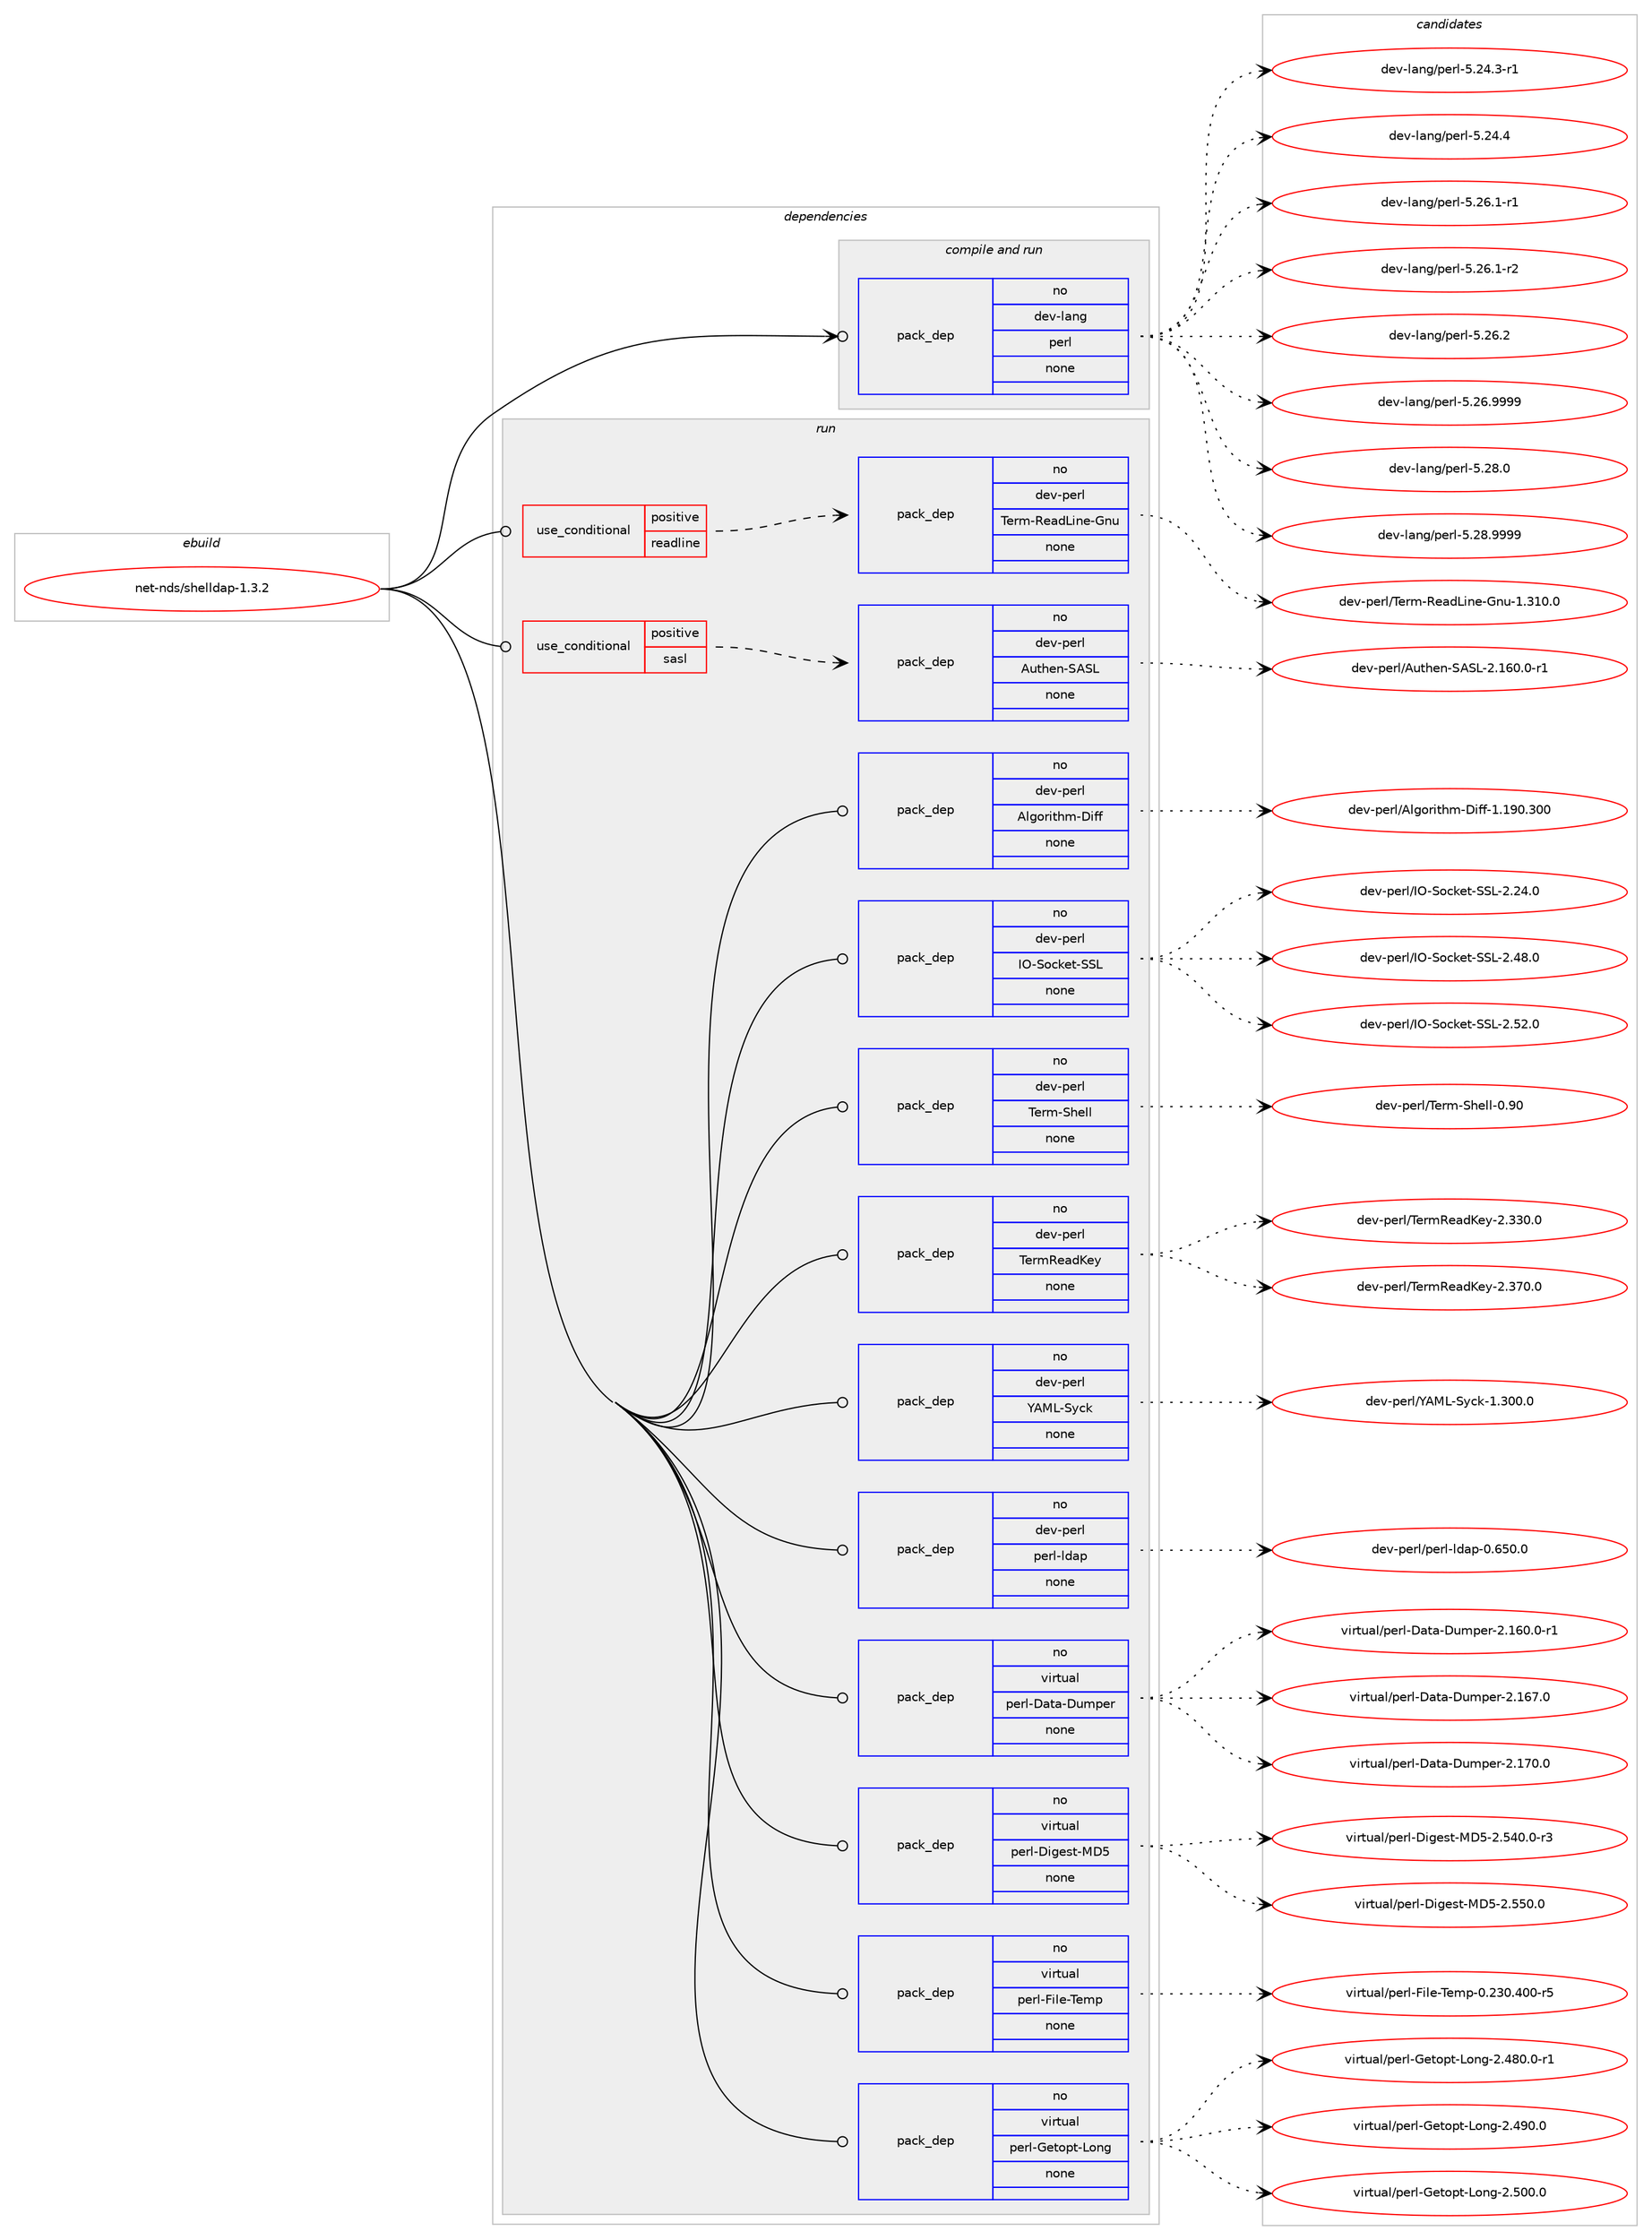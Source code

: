 digraph prolog {

# *************
# Graph options
# *************

newrank=true;
concentrate=true;
compound=true;
graph [rankdir=LR,fontname=Helvetica,fontsize=10,ranksep=1.5];#, ranksep=2.5, nodesep=0.2];
edge  [arrowhead=vee];
node  [fontname=Helvetica,fontsize=10];

# **********
# The ebuild
# **********

subgraph cluster_leftcol {
color=gray;
rank=same;
label=<<i>ebuild</i>>;
id [label="net-nds/shelldap-1.3.2", color=red, width=4, href="../net-nds/shelldap-1.3.2.svg"];
}

# ****************
# The dependencies
# ****************

subgraph cluster_midcol {
color=gray;
label=<<i>dependencies</i>>;
subgraph cluster_compile {
fillcolor="#eeeeee";
style=filled;
label=<<i>compile</i>>;
}
subgraph cluster_compileandrun {
fillcolor="#eeeeee";
style=filled;
label=<<i>compile and run</i>>;
subgraph pack6443 {
dependency8337 [label=<<TABLE BORDER="0" CELLBORDER="1" CELLSPACING="0" CELLPADDING="4" WIDTH="220"><TR><TD ROWSPAN="6" CELLPADDING="30">pack_dep</TD></TR><TR><TD WIDTH="110">no</TD></TR><TR><TD>dev-lang</TD></TR><TR><TD>perl</TD></TR><TR><TD>none</TD></TR><TR><TD></TD></TR></TABLE>>, shape=none, color=blue];
}
id:e -> dependency8337:w [weight=20,style="solid",arrowhead="odotvee"];
}
subgraph cluster_run {
fillcolor="#eeeeee";
style=filled;
label=<<i>run</i>>;
subgraph cond1710 {
dependency8338 [label=<<TABLE BORDER="0" CELLBORDER="1" CELLSPACING="0" CELLPADDING="4"><TR><TD ROWSPAN="3" CELLPADDING="10">use_conditional</TD></TR><TR><TD>positive</TD></TR><TR><TD>readline</TD></TR></TABLE>>, shape=none, color=red];
subgraph pack6444 {
dependency8339 [label=<<TABLE BORDER="0" CELLBORDER="1" CELLSPACING="0" CELLPADDING="4" WIDTH="220"><TR><TD ROWSPAN="6" CELLPADDING="30">pack_dep</TD></TR><TR><TD WIDTH="110">no</TD></TR><TR><TD>dev-perl</TD></TR><TR><TD>Term-ReadLine-Gnu</TD></TR><TR><TD>none</TD></TR><TR><TD></TD></TR></TABLE>>, shape=none, color=blue];
}
dependency8338:e -> dependency8339:w [weight=20,style="dashed",arrowhead="vee"];
}
id:e -> dependency8338:w [weight=20,style="solid",arrowhead="odot"];
subgraph cond1711 {
dependency8340 [label=<<TABLE BORDER="0" CELLBORDER="1" CELLSPACING="0" CELLPADDING="4"><TR><TD ROWSPAN="3" CELLPADDING="10">use_conditional</TD></TR><TR><TD>positive</TD></TR><TR><TD>sasl</TD></TR></TABLE>>, shape=none, color=red];
subgraph pack6445 {
dependency8341 [label=<<TABLE BORDER="0" CELLBORDER="1" CELLSPACING="0" CELLPADDING="4" WIDTH="220"><TR><TD ROWSPAN="6" CELLPADDING="30">pack_dep</TD></TR><TR><TD WIDTH="110">no</TD></TR><TR><TD>dev-perl</TD></TR><TR><TD>Authen-SASL</TD></TR><TR><TD>none</TD></TR><TR><TD></TD></TR></TABLE>>, shape=none, color=blue];
}
dependency8340:e -> dependency8341:w [weight=20,style="dashed",arrowhead="vee"];
}
id:e -> dependency8340:w [weight=20,style="solid",arrowhead="odot"];
subgraph pack6446 {
dependency8342 [label=<<TABLE BORDER="0" CELLBORDER="1" CELLSPACING="0" CELLPADDING="4" WIDTH="220"><TR><TD ROWSPAN="6" CELLPADDING="30">pack_dep</TD></TR><TR><TD WIDTH="110">no</TD></TR><TR><TD>dev-perl</TD></TR><TR><TD>Algorithm-Diff</TD></TR><TR><TD>none</TD></TR><TR><TD></TD></TR></TABLE>>, shape=none, color=blue];
}
id:e -> dependency8342:w [weight=20,style="solid",arrowhead="odot"];
subgraph pack6447 {
dependency8343 [label=<<TABLE BORDER="0" CELLBORDER="1" CELLSPACING="0" CELLPADDING="4" WIDTH="220"><TR><TD ROWSPAN="6" CELLPADDING="30">pack_dep</TD></TR><TR><TD WIDTH="110">no</TD></TR><TR><TD>dev-perl</TD></TR><TR><TD>IO-Socket-SSL</TD></TR><TR><TD>none</TD></TR><TR><TD></TD></TR></TABLE>>, shape=none, color=blue];
}
id:e -> dependency8343:w [weight=20,style="solid",arrowhead="odot"];
subgraph pack6448 {
dependency8344 [label=<<TABLE BORDER="0" CELLBORDER="1" CELLSPACING="0" CELLPADDING="4" WIDTH="220"><TR><TD ROWSPAN="6" CELLPADDING="30">pack_dep</TD></TR><TR><TD WIDTH="110">no</TD></TR><TR><TD>dev-perl</TD></TR><TR><TD>Term-Shell</TD></TR><TR><TD>none</TD></TR><TR><TD></TD></TR></TABLE>>, shape=none, color=blue];
}
id:e -> dependency8344:w [weight=20,style="solid",arrowhead="odot"];
subgraph pack6449 {
dependency8345 [label=<<TABLE BORDER="0" CELLBORDER="1" CELLSPACING="0" CELLPADDING="4" WIDTH="220"><TR><TD ROWSPAN="6" CELLPADDING="30">pack_dep</TD></TR><TR><TD WIDTH="110">no</TD></TR><TR><TD>dev-perl</TD></TR><TR><TD>TermReadKey</TD></TR><TR><TD>none</TD></TR><TR><TD></TD></TR></TABLE>>, shape=none, color=blue];
}
id:e -> dependency8345:w [weight=20,style="solid",arrowhead="odot"];
subgraph pack6450 {
dependency8346 [label=<<TABLE BORDER="0" CELLBORDER="1" CELLSPACING="0" CELLPADDING="4" WIDTH="220"><TR><TD ROWSPAN="6" CELLPADDING="30">pack_dep</TD></TR><TR><TD WIDTH="110">no</TD></TR><TR><TD>dev-perl</TD></TR><TR><TD>YAML-Syck</TD></TR><TR><TD>none</TD></TR><TR><TD></TD></TR></TABLE>>, shape=none, color=blue];
}
id:e -> dependency8346:w [weight=20,style="solid",arrowhead="odot"];
subgraph pack6451 {
dependency8347 [label=<<TABLE BORDER="0" CELLBORDER="1" CELLSPACING="0" CELLPADDING="4" WIDTH="220"><TR><TD ROWSPAN="6" CELLPADDING="30">pack_dep</TD></TR><TR><TD WIDTH="110">no</TD></TR><TR><TD>dev-perl</TD></TR><TR><TD>perl-ldap</TD></TR><TR><TD>none</TD></TR><TR><TD></TD></TR></TABLE>>, shape=none, color=blue];
}
id:e -> dependency8347:w [weight=20,style="solid",arrowhead="odot"];
subgraph pack6452 {
dependency8348 [label=<<TABLE BORDER="0" CELLBORDER="1" CELLSPACING="0" CELLPADDING="4" WIDTH="220"><TR><TD ROWSPAN="6" CELLPADDING="30">pack_dep</TD></TR><TR><TD WIDTH="110">no</TD></TR><TR><TD>virtual</TD></TR><TR><TD>perl-Data-Dumper</TD></TR><TR><TD>none</TD></TR><TR><TD></TD></TR></TABLE>>, shape=none, color=blue];
}
id:e -> dependency8348:w [weight=20,style="solid",arrowhead="odot"];
subgraph pack6453 {
dependency8349 [label=<<TABLE BORDER="0" CELLBORDER="1" CELLSPACING="0" CELLPADDING="4" WIDTH="220"><TR><TD ROWSPAN="6" CELLPADDING="30">pack_dep</TD></TR><TR><TD WIDTH="110">no</TD></TR><TR><TD>virtual</TD></TR><TR><TD>perl-Digest-MD5</TD></TR><TR><TD>none</TD></TR><TR><TD></TD></TR></TABLE>>, shape=none, color=blue];
}
id:e -> dependency8349:w [weight=20,style="solid",arrowhead="odot"];
subgraph pack6454 {
dependency8350 [label=<<TABLE BORDER="0" CELLBORDER="1" CELLSPACING="0" CELLPADDING="4" WIDTH="220"><TR><TD ROWSPAN="6" CELLPADDING="30">pack_dep</TD></TR><TR><TD WIDTH="110">no</TD></TR><TR><TD>virtual</TD></TR><TR><TD>perl-File-Temp</TD></TR><TR><TD>none</TD></TR><TR><TD></TD></TR></TABLE>>, shape=none, color=blue];
}
id:e -> dependency8350:w [weight=20,style="solid",arrowhead="odot"];
subgraph pack6455 {
dependency8351 [label=<<TABLE BORDER="0" CELLBORDER="1" CELLSPACING="0" CELLPADDING="4" WIDTH="220"><TR><TD ROWSPAN="6" CELLPADDING="30">pack_dep</TD></TR><TR><TD WIDTH="110">no</TD></TR><TR><TD>virtual</TD></TR><TR><TD>perl-Getopt-Long</TD></TR><TR><TD>none</TD></TR><TR><TD></TD></TR></TABLE>>, shape=none, color=blue];
}
id:e -> dependency8351:w [weight=20,style="solid",arrowhead="odot"];
}
}

# **************
# The candidates
# **************

subgraph cluster_choices {
rank=same;
color=gray;
label=<<i>candidates</i>>;

subgraph choice6443 {
color=black;
nodesep=1;
choice100101118451089711010347112101114108455346505246514511449 [label="dev-lang/perl-5.24.3-r1", color=red, width=4,href="../dev-lang/perl-5.24.3-r1.svg"];
choice10010111845108971101034711210111410845534650524652 [label="dev-lang/perl-5.24.4", color=red, width=4,href="../dev-lang/perl-5.24.4.svg"];
choice100101118451089711010347112101114108455346505446494511449 [label="dev-lang/perl-5.26.1-r1", color=red, width=4,href="../dev-lang/perl-5.26.1-r1.svg"];
choice100101118451089711010347112101114108455346505446494511450 [label="dev-lang/perl-5.26.1-r2", color=red, width=4,href="../dev-lang/perl-5.26.1-r2.svg"];
choice10010111845108971101034711210111410845534650544650 [label="dev-lang/perl-5.26.2", color=red, width=4,href="../dev-lang/perl-5.26.2.svg"];
choice10010111845108971101034711210111410845534650544657575757 [label="dev-lang/perl-5.26.9999", color=red, width=4,href="../dev-lang/perl-5.26.9999.svg"];
choice10010111845108971101034711210111410845534650564648 [label="dev-lang/perl-5.28.0", color=red, width=4,href="../dev-lang/perl-5.28.0.svg"];
choice10010111845108971101034711210111410845534650564657575757 [label="dev-lang/perl-5.28.9999", color=red, width=4,href="../dev-lang/perl-5.28.9999.svg"];
dependency8337:e -> choice100101118451089711010347112101114108455346505246514511449:w [style=dotted,weight="100"];
dependency8337:e -> choice10010111845108971101034711210111410845534650524652:w [style=dotted,weight="100"];
dependency8337:e -> choice100101118451089711010347112101114108455346505446494511449:w [style=dotted,weight="100"];
dependency8337:e -> choice100101118451089711010347112101114108455346505446494511450:w [style=dotted,weight="100"];
dependency8337:e -> choice10010111845108971101034711210111410845534650544650:w [style=dotted,weight="100"];
dependency8337:e -> choice10010111845108971101034711210111410845534650544657575757:w [style=dotted,weight="100"];
dependency8337:e -> choice10010111845108971101034711210111410845534650564648:w [style=dotted,weight="100"];
dependency8337:e -> choice10010111845108971101034711210111410845534650564657575757:w [style=dotted,weight="100"];
}
subgraph choice6444 {
color=black;
nodesep=1;
choice1001011184511210111410847841011141094582101971007610511010145711101174549465149484648 [label="dev-perl/Term-ReadLine-Gnu-1.310.0", color=red, width=4,href="../dev-perl/Term-ReadLine-Gnu-1.310.0.svg"];
dependency8339:e -> choice1001011184511210111410847841011141094582101971007610511010145711101174549465149484648:w [style=dotted,weight="100"];
}
subgraph choice6445 {
color=black;
nodesep=1;
choice100101118451121011141084765117116104101110458365837645504649544846484511449 [label="dev-perl/Authen-SASL-2.160.0-r1", color=red, width=4,href="../dev-perl/Authen-SASL-2.160.0-r1.svg"];
dependency8341:e -> choice100101118451121011141084765117116104101110458365837645504649544846484511449:w [style=dotted,weight="100"];
}
subgraph choice6446 {
color=black;
nodesep=1;
choice100101118451121011141084765108103111114105116104109456810510210245494649574846514848 [label="dev-perl/Algorithm-Diff-1.190.300", color=red, width=4,href="../dev-perl/Algorithm-Diff-1.190.300.svg"];
dependency8342:e -> choice100101118451121011141084765108103111114105116104109456810510210245494649574846514848:w [style=dotted,weight="100"];
}
subgraph choice6447 {
color=black;
nodesep=1;
choice100101118451121011141084773794583111991071011164583837645504650524648 [label="dev-perl/IO-Socket-SSL-2.24.0", color=red, width=4,href="../dev-perl/IO-Socket-SSL-2.24.0.svg"];
choice100101118451121011141084773794583111991071011164583837645504652564648 [label="dev-perl/IO-Socket-SSL-2.48.0", color=red, width=4,href="../dev-perl/IO-Socket-SSL-2.48.0.svg"];
choice100101118451121011141084773794583111991071011164583837645504653504648 [label="dev-perl/IO-Socket-SSL-2.52.0", color=red, width=4,href="../dev-perl/IO-Socket-SSL-2.52.0.svg"];
dependency8343:e -> choice100101118451121011141084773794583111991071011164583837645504650524648:w [style=dotted,weight="100"];
dependency8343:e -> choice100101118451121011141084773794583111991071011164583837645504652564648:w [style=dotted,weight="100"];
dependency8343:e -> choice100101118451121011141084773794583111991071011164583837645504653504648:w [style=dotted,weight="100"];
}
subgraph choice6448 {
color=black;
nodesep=1;
choice10010111845112101114108478410111410945831041011081084548465748 [label="dev-perl/Term-Shell-0.90", color=red, width=4,href="../dev-perl/Term-Shell-0.90.svg"];
dependency8344:e -> choice10010111845112101114108478410111410945831041011081084548465748:w [style=dotted,weight="100"];
}
subgraph choice6449 {
color=black;
nodesep=1;
choice1001011184511210111410847841011141098210197100751011214550465151484648 [label="dev-perl/TermReadKey-2.330.0", color=red, width=4,href="../dev-perl/TermReadKey-2.330.0.svg"];
choice1001011184511210111410847841011141098210197100751011214550465155484648 [label="dev-perl/TermReadKey-2.370.0", color=red, width=4,href="../dev-perl/TermReadKey-2.370.0.svg"];
dependency8345:e -> choice1001011184511210111410847841011141098210197100751011214550465151484648:w [style=dotted,weight="100"];
dependency8345:e -> choice1001011184511210111410847841011141098210197100751011214550465155484648:w [style=dotted,weight="100"];
}
subgraph choice6450 {
color=black;
nodesep=1;
choice1001011184511210111410847896577764583121991074549465148484648 [label="dev-perl/YAML-Syck-1.300.0", color=red, width=4,href="../dev-perl/YAML-Syck-1.300.0.svg"];
dependency8346:e -> choice1001011184511210111410847896577764583121991074549465148484648:w [style=dotted,weight="100"];
}
subgraph choice6451 {
color=black;
nodesep=1;
choice100101118451121011141084711210111410845108100971124548465453484648 [label="dev-perl/perl-ldap-0.650.0", color=red, width=4,href="../dev-perl/perl-ldap-0.650.0.svg"];
dependency8347:e -> choice100101118451121011141084711210111410845108100971124548465453484648:w [style=dotted,weight="100"];
}
subgraph choice6452 {
color=black;
nodesep=1;
choice118105114116117971084711210111410845689711697456811710911210111445504649544846484511449 [label="virtual/perl-Data-Dumper-2.160.0-r1", color=red, width=4,href="../virtual/perl-Data-Dumper-2.160.0-r1.svg"];
choice11810511411611797108471121011141084568971169745681171091121011144550464954554648 [label="virtual/perl-Data-Dumper-2.167.0", color=red, width=4,href="../virtual/perl-Data-Dumper-2.167.0.svg"];
choice11810511411611797108471121011141084568971169745681171091121011144550464955484648 [label="virtual/perl-Data-Dumper-2.170.0", color=red, width=4,href="../virtual/perl-Data-Dumper-2.170.0.svg"];
dependency8348:e -> choice118105114116117971084711210111410845689711697456811710911210111445504649544846484511449:w [style=dotted,weight="100"];
dependency8348:e -> choice11810511411611797108471121011141084568971169745681171091121011144550464954554648:w [style=dotted,weight="100"];
dependency8348:e -> choice11810511411611797108471121011141084568971169745681171091121011144550464955484648:w [style=dotted,weight="100"];
}
subgraph choice6453 {
color=black;
nodesep=1;
choice118105114116117971084711210111410845681051031011151164577685345504653524846484511451 [label="virtual/perl-Digest-MD5-2.540.0-r3", color=red, width=4,href="../virtual/perl-Digest-MD5-2.540.0-r3.svg"];
choice11810511411611797108471121011141084568105103101115116457768534550465353484648 [label="virtual/perl-Digest-MD5-2.550.0", color=red, width=4,href="../virtual/perl-Digest-MD5-2.550.0.svg"];
dependency8349:e -> choice118105114116117971084711210111410845681051031011151164577685345504653524846484511451:w [style=dotted,weight="100"];
dependency8349:e -> choice11810511411611797108471121011141084568105103101115116457768534550465353484648:w [style=dotted,weight="100"];
}
subgraph choice6454 {
color=black;
nodesep=1;
choice118105114116117971084711210111410845701051081014584101109112454846505148465248484511453 [label="virtual/perl-File-Temp-0.230.400-r5", color=red, width=4,href="../virtual/perl-File-Temp-0.230.400-r5.svg"];
dependency8350:e -> choice118105114116117971084711210111410845701051081014584101109112454846505148465248484511453:w [style=dotted,weight="100"];
}
subgraph choice6455 {
color=black;
nodesep=1;
choice11810511411611797108471121011141084571101116111112116457611111010345504652564846484511449 [label="virtual/perl-Getopt-Long-2.480.0-r1", color=red, width=4,href="../virtual/perl-Getopt-Long-2.480.0-r1.svg"];
choice1181051141161179710847112101114108457110111611111211645761111101034550465257484648 [label="virtual/perl-Getopt-Long-2.490.0", color=red, width=4,href="../virtual/perl-Getopt-Long-2.490.0.svg"];
choice1181051141161179710847112101114108457110111611111211645761111101034550465348484648 [label="virtual/perl-Getopt-Long-2.500.0", color=red, width=4,href="../virtual/perl-Getopt-Long-2.500.0.svg"];
dependency8351:e -> choice11810511411611797108471121011141084571101116111112116457611111010345504652564846484511449:w [style=dotted,weight="100"];
dependency8351:e -> choice1181051141161179710847112101114108457110111611111211645761111101034550465257484648:w [style=dotted,weight="100"];
dependency8351:e -> choice1181051141161179710847112101114108457110111611111211645761111101034550465348484648:w [style=dotted,weight="100"];
}
}

}
